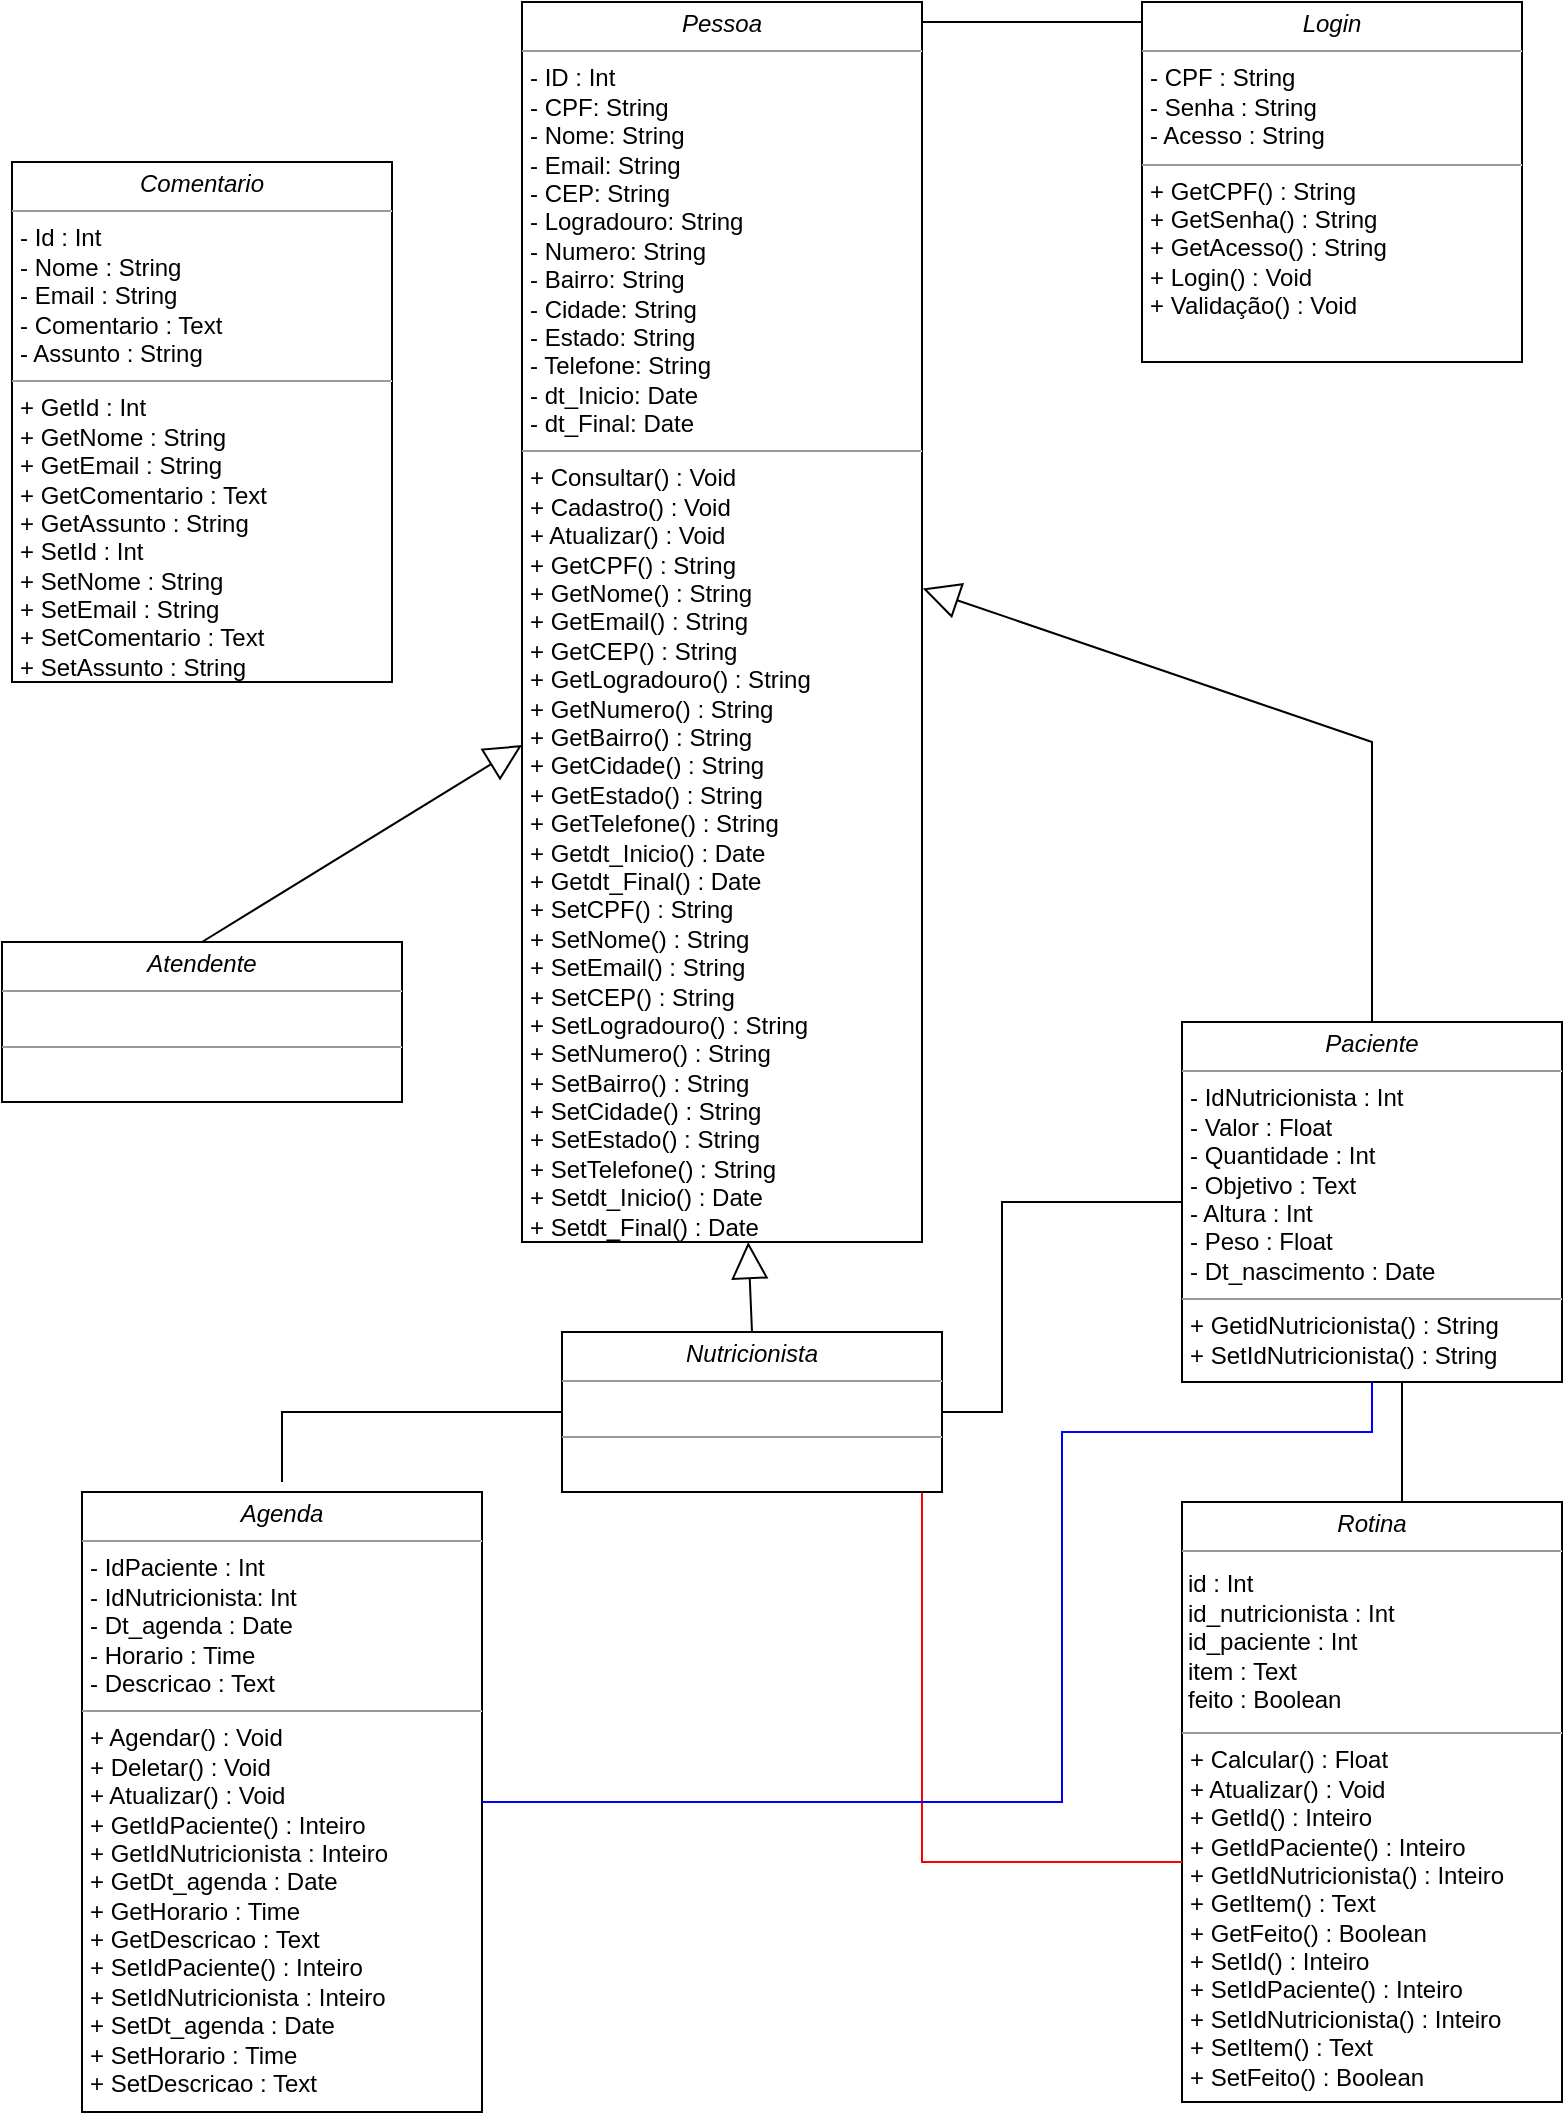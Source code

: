 <mxfile version="18.0.7" type="device"><diagram name="Page-1" id="c4acf3e9-155e-7222-9cf6-157b1a14988f"><mxGraphModel dx="1038" dy="617" grid="1" gridSize="10" guides="1" tooltips="1" connect="1" arrows="1" fold="1" page="1" pageScale="1" pageWidth="850" pageHeight="1100" background="none" math="0" shadow="0"><root><mxCell id="0"/><mxCell id="1" parent="0"/><mxCell id="BtYxnqv_vwhGQVQcCRWe-1" value="&lt;p style=&quot;margin: 0px ; margin-top: 4px ; text-align: center&quot;&gt;&lt;i&gt;Atendente&lt;/i&gt;&lt;/p&gt;&lt;hr size=&quot;1&quot;&gt;&lt;p style=&quot;margin: 0px ; margin-left: 4px&quot;&gt;&lt;br&gt;&lt;/p&gt;&lt;hr size=&quot;1&quot;&gt;&lt;p style=&quot;margin: 0px 0px 0px 4px&quot;&gt;&lt;br&gt;&lt;/p&gt;" style="verticalAlign=top;align=left;overflow=fill;fontSize=12;fontFamily=Helvetica;html=1;rounded=0;shadow=0;comic=0;labelBackgroundColor=none;strokeWidth=1" parent="1" vertex="1"><mxGeometry x="20" y="490" width="200" height="80" as="geometry"/></mxCell><mxCell id="BtYxnqv_vwhGQVQcCRWe-2" value="&lt;p style=&quot;margin: 0px ; margin-top: 4px ; text-align: center&quot;&gt;&lt;i&gt;Paciente&lt;/i&gt;&lt;/p&gt;&lt;hr size=&quot;1&quot;&gt;&lt;p style=&quot;margin: 0px ; margin-left: 4px&quot;&gt;- IdNutricionista : Int&lt;br&gt;&lt;/p&gt;&lt;p style=&quot;margin: 0px ; margin-left: 4px&quot;&gt;- V&lt;span&gt;alor : Float&lt;/span&gt;&lt;/p&gt;&lt;p style=&quot;margin: 0px ; margin-left: 4px&quot;&gt;- Quantidade : Int&lt;/p&gt;&lt;p style=&quot;margin: 0px ; margin-left: 4px&quot;&gt;- Objetivo : Text&lt;/p&gt;&lt;p style=&quot;margin: 0px ; margin-left: 4px&quot;&gt;- Altura : Int&lt;/p&gt;&lt;p style=&quot;margin: 0px ; margin-left: 4px&quot;&gt;- Peso : Float&lt;/p&gt;&lt;p style=&quot;margin: 0px ; margin-left: 4px&quot;&gt;- Dt_nascimento : Date&lt;/p&gt;&lt;hr size=&quot;1&quot;&gt;&lt;p style=&quot;margin: 0px 0px 0px 4px&quot;&gt;+ GetidNutricionista() : String&lt;br&gt;&lt;/p&gt;&lt;p style=&quot;margin: 0px 0px 0px 4px&quot;&gt;+ SetIdNutricionista() : String&lt;/p&gt;" style="verticalAlign=top;align=left;overflow=fill;fontSize=12;fontFamily=Helvetica;html=1;rounded=0;shadow=0;comic=0;labelBackgroundColor=none;strokeWidth=1" parent="1" vertex="1"><mxGeometry x="610" y="530" width="190" height="180" as="geometry"/></mxCell><mxCell id="BtYxnqv_vwhGQVQcCRWe-3" value="&lt;p style=&quot;margin: 0px ; margin-top: 4px ; text-align: center&quot;&gt;&lt;i&gt;Pessoa&lt;/i&gt;&lt;/p&gt;&lt;hr size=&quot;1&quot;&gt;&lt;p style=&quot;margin: 0px ; margin-left: 4px&quot;&gt;- ID : Int&lt;/p&gt;&lt;p style=&quot;margin: 0px ; margin-left: 4px&quot;&gt;- CPF: String&lt;br&gt;- Nome: String&lt;/p&gt;&lt;p style=&quot;margin: 0px ; margin-left: 4px&quot;&gt;- Email: String&lt;/p&gt;&lt;p style=&quot;margin: 0px ; margin-left: 4px&quot;&gt;- CEP: String&lt;/p&gt;&lt;p style=&quot;margin: 0px ; margin-left: 4px&quot;&gt;- Logradouro: String&lt;/p&gt;&lt;p style=&quot;margin: 0px ; margin-left: 4px&quot;&gt;- Numero: String&lt;/p&gt;&lt;p style=&quot;margin: 0px ; margin-left: 4px&quot;&gt;- Bairro: String&lt;/p&gt;&lt;p style=&quot;margin: 0px ; margin-left: 4px&quot;&gt;- Cidade: String&lt;/p&gt;&lt;p style=&quot;margin: 0px ; margin-left: 4px&quot;&gt;- Estado: String&lt;/p&gt;&lt;p style=&quot;margin: 0px ; margin-left: 4px&quot;&gt;- Telefone: String&lt;/p&gt;&lt;p style=&quot;margin: 0px ; margin-left: 4px&quot;&gt;- dt_Inicio: Date&lt;/p&gt;&lt;p style=&quot;margin: 0px ; margin-left: 4px&quot;&gt;- dt_Final: Date&lt;br&gt;&lt;/p&gt;&lt;hr size=&quot;1&quot;&gt;&lt;p style=&quot;margin: 0px 0px 0px 4px&quot;&gt;&lt;span&gt;+ Consultar() : Void&lt;/span&gt;&lt;br&gt;&lt;/p&gt;&lt;p style=&quot;margin: 0px 0px 0px 4px&quot;&gt;+ Cadastro() : Void&lt;/p&gt;&lt;p style=&quot;margin: 0px 0px 0px 4px&quot;&gt;+ Atualizar() : Void&lt;/p&gt;&lt;p style=&quot;margin: 0px 0px 0px 4px&quot;&gt;+ GetCPF() : String&lt;br&gt;+ GetNome() : String&lt;/p&gt;&lt;p style=&quot;margin: 0px 0px 0px 4px&quot;&gt;+ GetEmail() :&amp;nbsp;String&lt;/p&gt;&lt;p style=&quot;margin: 0px 0px 0px 4px&quot;&gt;+ GetCEP() :&amp;nbsp;String&lt;/p&gt;&lt;p style=&quot;margin: 0px 0px 0px 4px&quot;&gt;+ GetLogradouro() :&amp;nbsp;String&lt;/p&gt;&lt;p style=&quot;margin: 0px 0px 0px 4px&quot;&gt;+ GetNumero() :&amp;nbsp;String&lt;/p&gt;&lt;p style=&quot;margin: 0px 0px 0px 4px&quot;&gt;+ GetBairro() :&amp;nbsp;String&lt;/p&gt;&lt;p style=&quot;margin: 0px 0px 0px 4px&quot;&gt;+ GetCidade() :&amp;nbsp;String&lt;/p&gt;&lt;p style=&quot;margin: 0px 0px 0px 4px&quot;&gt;+ GetEstado() :&amp;nbsp;String&lt;/p&gt;&lt;p style=&quot;margin: 0px 0px 0px 4px&quot;&gt;+ GetTelefone() :&amp;nbsp;String&lt;/p&gt;&lt;p style=&quot;margin: 0px 0px 0px 4px&quot;&gt;+ Getdt_Inicio() :&amp;nbsp;Date&lt;/p&gt;&lt;p style=&quot;margin: 0px 0px 0px 4px&quot;&gt;+ Getdt_Final() :&amp;nbsp;Date&lt;/p&gt;&lt;p style=&quot;margin: 0px 0px 0px 4px&quot;&gt;+ SetCPF() : String&lt;br&gt;+ SetNome() : String&lt;/p&gt;&lt;p style=&quot;margin: 0px 0px 0px 4px&quot;&gt;+ SetEmail() :&amp;nbsp;String&lt;/p&gt;&lt;p style=&quot;margin: 0px 0px 0px 4px&quot;&gt;+ SetCEP() :&amp;nbsp;String&lt;/p&gt;&lt;p style=&quot;margin: 0px 0px 0px 4px&quot;&gt;+ SetLogradouro() :&amp;nbsp;String&lt;/p&gt;&lt;p style=&quot;margin: 0px 0px 0px 4px&quot;&gt;+ SetNumero() :&amp;nbsp;String&lt;/p&gt;&lt;p style=&quot;margin: 0px 0px 0px 4px&quot;&gt;+ SetBairro() :&amp;nbsp;String&lt;/p&gt;&lt;p style=&quot;margin: 0px 0px 0px 4px&quot;&gt;+ SetCidade() :&amp;nbsp;String&lt;/p&gt;&lt;p style=&quot;margin: 0px 0px 0px 4px&quot;&gt;+ SetEstado() :&amp;nbsp;String&lt;/p&gt;&lt;p style=&quot;margin: 0px 0px 0px 4px&quot;&gt;+ SetTelefone() :&amp;nbsp;String&lt;/p&gt;&lt;p style=&quot;margin: 0px 0px 0px 4px&quot;&gt;+ Setdt_Inicio() :&amp;nbsp;Date&lt;/p&gt;&lt;p style=&quot;margin: 0px 0px 0px 4px&quot;&gt;+ Setdt_Final() :&amp;nbsp;Date&lt;/p&gt;" style="verticalAlign=top;align=left;overflow=fill;fontSize=12;fontFamily=Helvetica;html=1;rounded=0;shadow=0;comic=0;labelBackgroundColor=none;strokeWidth=1" parent="1" vertex="1"><mxGeometry x="280" y="20" width="200" height="620" as="geometry"/></mxCell><mxCell id="BtYxnqv_vwhGQVQcCRWe-4" value="" style="endArrow=block;endSize=16;endFill=0;html=1;rounded=0;exitX=0.5;exitY=0;exitDx=0;exitDy=0;entryX=1.002;entryY=0.473;entryDx=0;entryDy=0;entryPerimeter=0;" parent="1" source="BtYxnqv_vwhGQVQcCRWe-2" target="BtYxnqv_vwhGQVQcCRWe-3" edge="1"><mxGeometry width="160" relative="1" as="geometry"><mxPoint x="350" y="680" as="sourcePoint"/><mxPoint x="540" y="290" as="targetPoint"/><Array as="points"><mxPoint x="705" y="390"/></Array></mxGeometry></mxCell><mxCell id="BtYxnqv_vwhGQVQcCRWe-5" value="" style="endArrow=block;endSize=16;endFill=0;html=1;rounded=0;exitX=0.5;exitY=0;exitDx=0;exitDy=0;" parent="1" source="5d2195bd80daf111-18" target="BtYxnqv_vwhGQVQcCRWe-3" edge="1"><mxGeometry width="160" relative="1" as="geometry"><mxPoint x="-30" y="230" as="sourcePoint"/><mxPoint x="250" y="350" as="targetPoint"/><Array as="points"/></mxGeometry></mxCell><mxCell id="BtYxnqv_vwhGQVQcCRWe-6" value="" style="endArrow=block;endSize=16;endFill=0;html=1;rounded=0;exitX=0.5;exitY=0;exitDx=0;exitDy=0;" parent="1" source="BtYxnqv_vwhGQVQcCRWe-1" target="BtYxnqv_vwhGQVQcCRWe-3" edge="1"><mxGeometry x="0.067" width="160" relative="1" as="geometry"><mxPoint x="615" y="679.25" as="sourcePoint"/><mxPoint x="430" y="340" as="targetPoint"/><Array as="points"/><mxPoint as="offset"/></mxGeometry></mxCell><mxCell id="BtYxnqv_vwhGQVQcCRWe-7" value="&lt;p style=&quot;margin: 0px ; margin-top: 4px ; text-align: center&quot;&gt;&lt;i&gt;Rotina&lt;/i&gt;&lt;/p&gt;&lt;hr size=&quot;1&quot;&gt;&lt;table&gt;&lt;tbody&gt;&lt;tr&gt;&lt;td&gt;id : Int&lt;br&gt;id_nutricionista : Int&lt;br&gt;id_paciente : Int&lt;br&gt;item : Text&lt;br&gt;feito : Boolean&lt;/td&gt;&lt;/tr&gt;&lt;/tbody&gt;&lt;/table&gt;&lt;hr size=&quot;1&quot;&gt;&lt;p style=&quot;margin: 0px 0px 0px 4px&quot;&gt;+ Calcular() : Float&lt;/p&gt;&lt;p style=&quot;margin: 0px 0px 0px 4px&quot;&gt;+ Atualizar() : Void&lt;/p&gt;&lt;p style=&quot;margin: 0px 0px 0px 4px&quot;&gt;+ GetId() : Inteiro&lt;br&gt;&lt;/p&gt;&lt;p style=&quot;margin: 0px 0px 0px 4px&quot;&gt;+ GetIdPaciente() : Inteiro&lt;/p&gt;&lt;p style=&quot;margin: 0px 0px 0px 4px&quot;&gt;+ GetIdNutricionista() : Inteiro&lt;/p&gt;&lt;p style=&quot;margin: 0px 0px 0px 4px&quot;&gt;&lt;span&gt;+ GetItem() : Text&lt;/span&gt;&lt;/p&gt;&lt;p style=&quot;margin: 0px 0px 0px 4px&quot;&gt;+ GetFeito() : Boolean&lt;br&gt;&lt;/p&gt;&lt;p style=&quot;margin: 0px 0px 0px 4px;&quot;&gt;+ SetId() : Inteiro&lt;br&gt;&lt;/p&gt;&lt;p style=&quot;margin: 0px 0px 0px 4px;&quot;&gt;+ SetIdPaciente() : Inteiro&lt;/p&gt;&lt;p style=&quot;margin: 0px 0px 0px 4px;&quot;&gt;+ SetIdNutricionista() : Inteiro&lt;/p&gt;&lt;p style=&quot;margin: 0px 0px 0px 4px;&quot;&gt;+ SetItem() : Text&lt;/p&gt;&lt;p style=&quot;margin: 0px 0px 0px 4px;&quot;&gt;+ SetFeito() : Boolean&lt;/p&gt;" style="verticalAlign=top;align=left;overflow=fill;fontSize=12;fontFamily=Helvetica;html=1;rounded=0;shadow=0;comic=0;labelBackgroundColor=none;strokeWidth=1" parent="1" vertex="1"><mxGeometry x="610" y="770" width="190" height="300" as="geometry"/></mxCell><mxCell id="BtYxnqv_vwhGQVQcCRWe-13" value="&lt;p style=&quot;margin: 0px ; margin-top: 4px ; text-align: center&quot;&gt;&lt;i&gt;Login&lt;/i&gt;&lt;/p&gt;&lt;hr size=&quot;1&quot;&gt;&lt;p style=&quot;margin: 0px ; margin-left: 4px&quot;&gt;- CPF : String&lt;/p&gt;&lt;p style=&quot;margin: 0px ; margin-left: 4px&quot;&gt;- Senha : String&lt;/p&gt;&lt;p style=&quot;margin: 0px ; margin-left: 4px&quot;&gt;- Acesso : String&lt;/p&gt;&lt;hr size=&quot;1&quot;&gt;&lt;p style=&quot;margin: 0px 0px 0px 4px&quot;&gt;+ GetCPF() : String&lt;/p&gt;&lt;p style=&quot;margin: 0px 0px 0px 4px&quot;&gt;+ GetSenha() : String&lt;/p&gt;&lt;p style=&quot;margin: 0px 0px 0px 4px&quot;&gt;+ GetAcesso() : String&lt;/p&gt;&lt;p style=&quot;margin: 0px 0px 0px 4px&quot;&gt;+ Login() : Void&lt;/p&gt;&lt;p style=&quot;margin: 0px 0px 0px 4px&quot;&gt;+ Validação() : Void&lt;br&gt;&lt;/p&gt;" style="verticalAlign=top;align=left;overflow=fill;fontSize=12;fontFamily=Helvetica;html=1;rounded=0;shadow=0;comic=0;labelBackgroundColor=none;strokeWidth=1" parent="1" vertex="1"><mxGeometry x="590" y="20" width="190" height="180" as="geometry"/></mxCell><mxCell id="BtYxnqv_vwhGQVQcCRWe-19" value="" style="endArrow=none;html=1;edgeStyle=orthogonalEdgeStyle;rounded=0;entryX=0;entryY=0.077;entryDx=0;entryDy=0;entryPerimeter=0;" parent="1" source="BtYxnqv_vwhGQVQcCRWe-3" target="BtYxnqv_vwhGQVQcCRWe-13" edge="1"><mxGeometry relative="1" as="geometry"><mxPoint x="425" y="99.5" as="sourcePoint"/><mxPoint x="585" y="99.5" as="targetPoint"/><Array as="points"><mxPoint x="590" y="30"/></Array></mxGeometry></mxCell><mxCell id="BtYxnqv_vwhGQVQcCRWe-25" value="" style="endArrow=none;html=1;edgeStyle=orthogonalEdgeStyle;rounded=0;startArrow=none;" parent="1" source="5d2195bd80daf111-18" target="BtYxnqv_vwhGQVQcCRWe-2" edge="1"><mxGeometry relative="1" as="geometry"><mxPoint x="320" y="810" as="sourcePoint"/><mxPoint x="370" y="750" as="targetPoint"/><Array as="points"><mxPoint x="520" y="620"/></Array></mxGeometry></mxCell><mxCell id="ZafrdCyOHeafoF3D3GWp-1" value="" style="endArrow=none;html=1;edgeStyle=orthogonalEdgeStyle;rounded=0;entryX=0.5;entryY=1;entryDx=0;entryDy=0;exitX=0.5;exitY=0;exitDx=0;exitDy=0;" parent="1" source="BtYxnqv_vwhGQVQcCRWe-7" target="BtYxnqv_vwhGQVQcCRWe-2" edge="1"><mxGeometry relative="1" as="geometry"><mxPoint x="705" y="770" as="sourcePoint"/><mxPoint x="560" y="810" as="targetPoint"/><Array as="points"><mxPoint x="720" y="770"/><mxPoint x="720" y="710"/></Array></mxGeometry></mxCell><mxCell id="BtYxnqv_vwhGQVQcCRWe-22" value="&lt;p style=&quot;margin: 0px ; margin-top: 4px ; text-align: center&quot;&gt;&lt;i&gt;Agenda&lt;/i&gt;&lt;/p&gt;&lt;hr size=&quot;1&quot;&gt;&lt;p style=&quot;margin: 0px ; margin-left: 4px&quot;&gt;- IdPaciente : Int&lt;/p&gt;&lt;p style=&quot;margin: 0px ; margin-left: 4px&quot;&gt;- IdNutricionista: Int&lt;/p&gt;&lt;p style=&quot;margin: 0px ; margin-left: 4px&quot;&gt;- Dt_agenda : Date&lt;/p&gt;&lt;p style=&quot;margin: 0px ; margin-left: 4px&quot;&gt;- Horario : Time&lt;/p&gt;&lt;p style=&quot;margin: 0px ; margin-left: 4px&quot;&gt;- Descricao : Text&lt;/p&gt;&lt;hr size=&quot;1&quot;&gt;&lt;p style=&quot;margin: 0px 0px 0px 4px&quot;&gt;+ Agendar() : Void&lt;/p&gt;&lt;p style=&quot;margin: 0px 0px 0px 4px&quot;&gt;+ Deletar() : Void&lt;/p&gt;&lt;p style=&quot;margin: 0px 0px 0px 4px&quot;&gt;+ Atualizar() : Void&lt;/p&gt;&lt;p style=&quot;margin: 0px 0px 0px 4px&quot;&gt;+ GetIdPaciente() : Inteiro&lt;/p&gt;&lt;p style=&quot;margin: 0px 0px 0px 4px&quot;&gt;+ GetIdNutricionista : Inteiro&lt;/p&gt;&lt;p style=&quot;margin: 0px 0px 0px 4px&quot;&gt;+ GetDt_agenda : Date&lt;/p&gt;&lt;p style=&quot;margin: 0px 0px 0px 4px&quot;&gt;+ GetHorario : Time&lt;/p&gt;&lt;p style=&quot;margin: 0px 0px 0px 4px&quot;&gt;+ GetDescricao : Text&lt;/p&gt;&lt;p style=&quot;margin: 0px 0px 0px 4px&quot;&gt;+ SetIdPaciente() : Inteiro&lt;/p&gt;&lt;p style=&quot;margin: 0px 0px 0px 4px&quot;&gt;+ SetIdNutricionista : Inteiro&lt;/p&gt;&lt;p style=&quot;margin: 0px 0px 0px 4px&quot;&gt;+ SetDt_agenda : Date&lt;/p&gt;&lt;p style=&quot;margin: 0px 0px 0px 4px&quot;&gt;+ SetHorario : Time&lt;/p&gt;&lt;p style=&quot;margin: 0px 0px 0px 4px&quot;&gt;+ SetDescricao : Text&lt;/p&gt;" style="verticalAlign=top;align=left;overflow=fill;fontSize=12;fontFamily=Helvetica;html=1;rounded=0;shadow=0;comic=0;labelBackgroundColor=none;strokeWidth=1" parent="1" vertex="1"><mxGeometry x="60" y="765" width="200" height="310" as="geometry"/></mxCell><mxCell id="HFzRAEvx9g4J86--H56a-1" value="" style="endArrow=none;html=1;edgeStyle=orthogonalEdgeStyle;rounded=0;fillColor=#ffff88;strokeColor=#FF0000;" edge="1" parent="1" source="BtYxnqv_vwhGQVQcCRWe-7" target="5d2195bd80daf111-18"><mxGeometry relative="1" as="geometry"><mxPoint x="450" y="870" as="sourcePoint"/><mxPoint x="240" y="925" as="targetPoint"/><Array as="points"><mxPoint x="480" y="950"/></Array></mxGeometry></mxCell><mxCell id="5d2195bd80daf111-18" value="&lt;p style=&quot;margin: 0px ; margin-top: 4px ; text-align: center&quot;&gt;&lt;i&gt;Nutricionista&lt;/i&gt;&lt;/p&gt;&lt;hr size=&quot;1&quot;&gt;&lt;p style=&quot;margin: 0px ; margin-left: 4px&quot;&gt;&lt;br&gt;&lt;/p&gt;&lt;hr size=&quot;1&quot;&gt;&lt;p style=&quot;margin: 0px 0px 0px 4px&quot;&gt;&lt;br&gt;&lt;/p&gt;" style="verticalAlign=top;align=left;overflow=fill;fontSize=12;fontFamily=Helvetica;html=1;rounded=0;shadow=0;comic=0;labelBackgroundColor=none;strokeWidth=1" parent="1" vertex="1"><mxGeometry x="300" y="685" width="190" height="80" as="geometry"/></mxCell><mxCell id="HFzRAEvx9g4J86--H56a-2" value="" style="endArrow=none;html=1;edgeStyle=orthogonalEdgeStyle;rounded=0;startArrow=none;strokeColor=#000000;" edge="1" parent="1" target="5d2195bd80daf111-18"><mxGeometry relative="1" as="geometry"><mxPoint x="160" y="760" as="sourcePoint"/><mxPoint x="705" y="710" as="targetPoint"/><Array as="points"><mxPoint x="160" y="725"/></Array></mxGeometry></mxCell><mxCell id="HFzRAEvx9g4J86--H56a-3" value="" style="endArrow=none;html=1;edgeStyle=orthogonalEdgeStyle;rounded=0;startArrow=none;exitX=1;exitY=0.5;exitDx=0;exitDy=0;fillColor=#cdeb8b;strokeColor=#0000FF;" edge="1" parent="1" source="BtYxnqv_vwhGQVQcCRWe-22" target="BtYxnqv_vwhGQVQcCRWe-2"><mxGeometry relative="1" as="geometry"><mxPoint x="270" y="930" as="sourcePoint"/><mxPoint x="310" y="735" as="targetPoint"/><Array as="points"><mxPoint x="550" y="920"/><mxPoint x="550" y="735"/><mxPoint x="705" y="735"/></Array></mxGeometry></mxCell><mxCell id="HFzRAEvx9g4J86--H56a-4" value="&lt;p style=&quot;margin: 0px ; margin-top: 4px ; text-align: center&quot;&gt;&lt;i&gt;Comentario&lt;/i&gt;&lt;/p&gt;&lt;hr size=&quot;1&quot;&gt;&lt;p style=&quot;margin: 0px ; margin-left: 4px&quot;&gt;- Id : Int&lt;br&gt;&lt;/p&gt;&lt;p style=&quot;margin: 0px ; margin-left: 4px&quot;&gt;- Nome&amp;nbsp;&lt;span&gt;: String&lt;/span&gt;&lt;/p&gt;&lt;p style=&quot;margin: 0px ; margin-left: 4px&quot;&gt;- Email : String&lt;/p&gt;&lt;p style=&quot;margin: 0px ; margin-left: 4px&quot;&gt;- Comentario : Text&lt;/p&gt;&lt;p style=&quot;margin: 0px ; margin-left: 4px&quot;&gt;- Assunto : String&lt;br&gt;&lt;/p&gt;&lt;hr size=&quot;1&quot;&gt;&lt;p style=&quot;margin: 0px 0px 0px 4px;&quot;&gt;+ GetId : Int&lt;br&gt;&lt;/p&gt;&lt;p style=&quot;margin: 0px 0px 0px 4px;&quot;&gt;+ GetNome&amp;nbsp;: String&lt;/p&gt;&lt;p style=&quot;margin: 0px 0px 0px 4px;&quot;&gt;+ GetEmail : String&lt;/p&gt;&lt;p style=&quot;margin: 0px 0px 0px 4px;&quot;&gt;+ GetComentario : Text&lt;/p&gt;&lt;p style=&quot;margin: 0px 0px 0px 4px;&quot;&gt;+ GetAssunto : String&lt;/p&gt;&lt;p style=&quot;margin: 0px 0px 0px 4px;&quot;&gt;+ SetId : Int&lt;/p&gt;&lt;p style=&quot;margin: 0px 0px 0px 4px;&quot;&gt;+ SetNome&amp;nbsp;: String&lt;/p&gt;&lt;p style=&quot;margin: 0px 0px 0px 4px;&quot;&gt;+ SetEmail : String&lt;/p&gt;&lt;p style=&quot;margin: 0px 0px 0px 4px;&quot;&gt;+ SetComentario : Text&lt;/p&gt;&lt;p style=&quot;margin: 0px 0px 0px 4px;&quot;&gt;+ SetAssunto : String&lt;/p&gt;" style="verticalAlign=top;align=left;overflow=fill;fontSize=12;fontFamily=Helvetica;html=1;rounded=0;shadow=0;comic=0;labelBackgroundColor=none;strokeWidth=1" vertex="1" parent="1"><mxGeometry x="25" y="100" width="190" height="260" as="geometry"/></mxCell></root></mxGraphModel></diagram></mxfile>